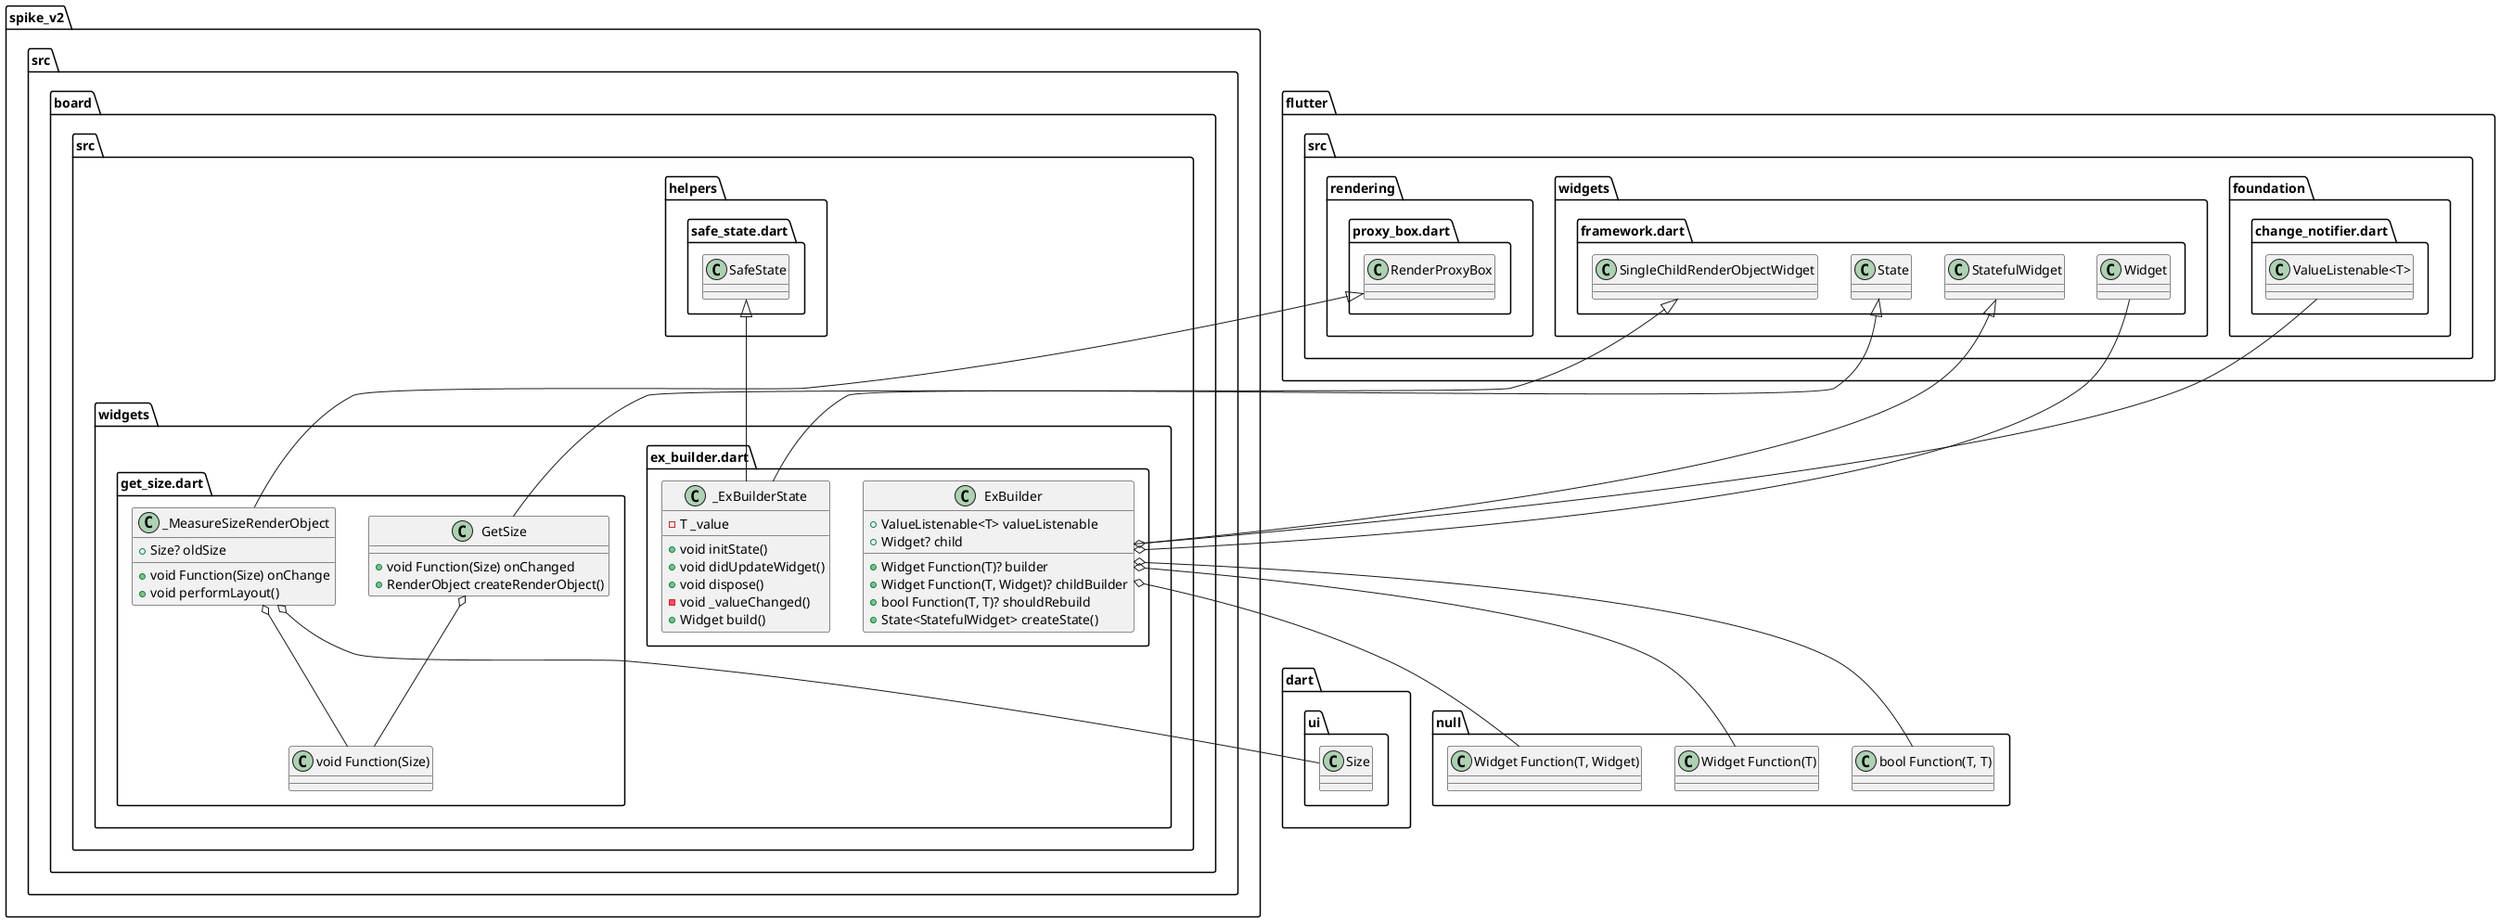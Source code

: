 @startuml
set namespaceSeparator ::

class "spike_v2::src::board::src::widgets::get_size.dart::_MeasureSizeRenderObject" {
  +Size? oldSize
  +void Function(Size) onChange
  +void performLayout()
}

"spike_v2::src::board::src::widgets::get_size.dart::_MeasureSizeRenderObject" o-- "dart::ui::Size"
"spike_v2::src::board::src::widgets::get_size.dart::_MeasureSizeRenderObject" o-- "spike_v2::src::board::src::widgets::get_size.dart::void Function(Size)"
"flutter::src::rendering::proxy_box.dart::RenderProxyBox" <|-- "spike_v2::src::board::src::widgets::get_size.dart::_MeasureSizeRenderObject"

class "spike_v2::src::board::src::widgets::get_size.dart::GetSize" {
  +void Function(Size) onChanged
  +RenderObject createRenderObject()
}

"spike_v2::src::board::src::widgets::get_size.dart::GetSize" o-- "spike_v2::src::board::src::widgets::get_size.dart::void Function(Size)"
"flutter::src::widgets::framework.dart::SingleChildRenderObjectWidget" <|-- "spike_v2::src::board::src::widgets::get_size.dart::GetSize"

class "spike_v2::src::board::src::widgets::ex_builder.dart::ExBuilder" {
  +ValueListenable<T> valueListenable
  +Widget? child
  +Widget Function(T)? builder
  +Widget Function(T, Widget)? childBuilder
  +bool Function(T, T)? shouldRebuild
  +State<StatefulWidget> createState()
}

"spike_v2::src::board::src::widgets::ex_builder.dart::ExBuilder" o-- "flutter::src::foundation::change_notifier.dart::ValueListenable<T>"
"spike_v2::src::board::src::widgets::ex_builder.dart::ExBuilder" o-- "flutter::src::widgets::framework.dart::Widget"
"spike_v2::src::board::src::widgets::ex_builder.dart::ExBuilder" o-- "null::Widget Function(T)"
"spike_v2::src::board::src::widgets::ex_builder.dart::ExBuilder" o-- "null::Widget Function(T, Widget)"
"spike_v2::src::board::src::widgets::ex_builder.dart::ExBuilder" o-- "null::bool Function(T, T)"
"flutter::src::widgets::framework.dart::StatefulWidget" <|-- "spike_v2::src::board::src::widgets::ex_builder.dart::ExBuilder"

class "spike_v2::src::board::src::widgets::ex_builder.dart::_ExBuilderState" {
  -T _value
  +void initState()
  +void didUpdateWidget()
  +void dispose()
  -void _valueChanged()
  +Widget build()
}

"flutter::src::widgets::framework.dart::State" <|-- "spike_v2::src::board::src::widgets::ex_builder.dart::_ExBuilderState"
"spike_v2::src::board::src::helpers::safe_state.dart::SafeState" <|-- "spike_v2::src::board::src::widgets::ex_builder.dart::_ExBuilderState"


@enduml
